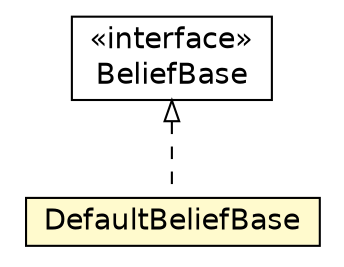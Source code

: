 #!/usr/local/bin/dot
#
# Class diagram 
# Generated by UMLGraph version 5.1 (http://www.umlgraph.org/)
#

digraph G {
	edge [fontname="Helvetica",fontsize=10,labelfontname="Helvetica",labelfontsize=10];
	node [fontname="Helvetica",fontsize=10,shape=plaintext];
	nodesep=0.25;
	ranksep=0.5;
	// jason.bb.DefaultBeliefBase
	c27353 [label=<<table title="jason.bb.DefaultBeliefBase" border="0" cellborder="1" cellspacing="0" cellpadding="2" port="p" bgcolor="lemonChiffon" href="./DefaultBeliefBase.html">
		<tr><td><table border="0" cellspacing="0" cellpadding="1">
<tr><td align="center" balign="center"> DefaultBeliefBase </td></tr>
		</table></td></tr>
		</table>>, fontname="Helvetica", fontcolor="black", fontsize=14.0];
	// jason.bb.BeliefBase
	c27356 [label=<<table title="jason.bb.BeliefBase" border="0" cellborder="1" cellspacing="0" cellpadding="2" port="p" href="./BeliefBase.html">
		<tr><td><table border="0" cellspacing="0" cellpadding="1">
<tr><td align="center" balign="center"> &#171;interface&#187; </td></tr>
<tr><td align="center" balign="center"> BeliefBase </td></tr>
		</table></td></tr>
		</table>>, fontname="Helvetica", fontcolor="black", fontsize=14.0];
	//jason.bb.DefaultBeliefBase implements jason.bb.BeliefBase
	c27356:p -> c27353:p [dir=back,arrowtail=empty,style=dashed];
}

